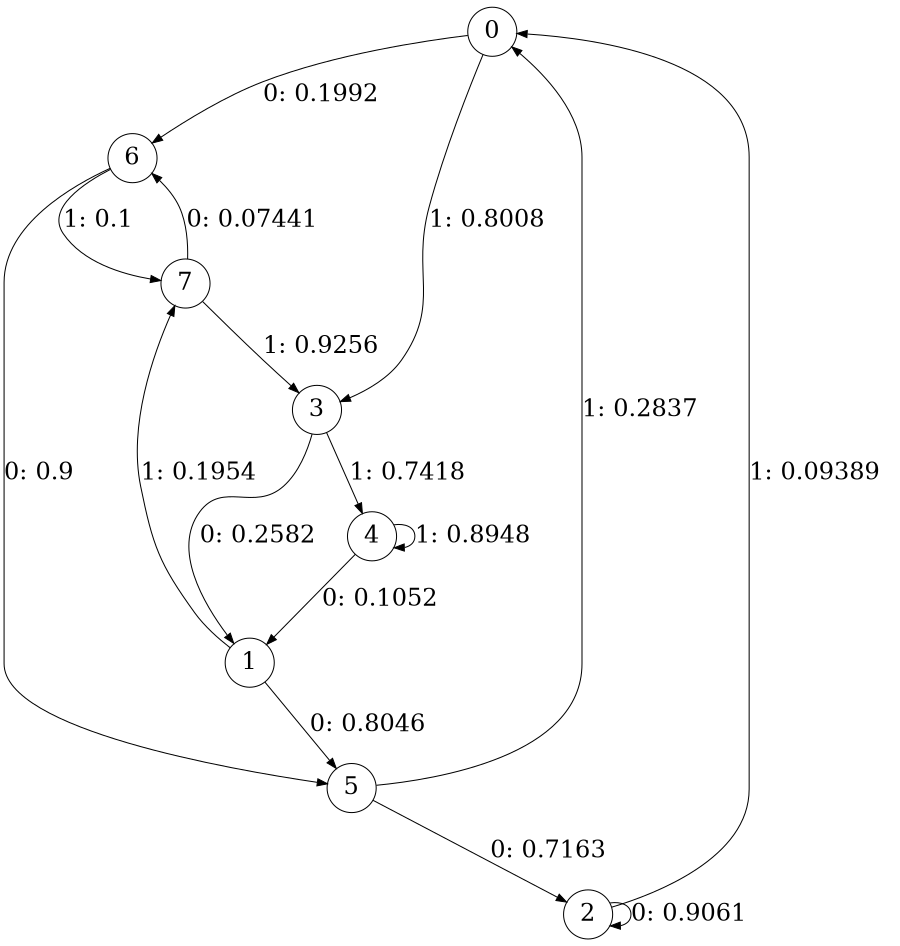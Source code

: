 digraph "ch6faceL3" {
size = "6,8.5";
ratio = "fill";
node [shape = circle];
node [fontsize = 24];
edge [fontsize = 24];
0 -> 6 [label = "0: 0.1992   "];
0 -> 3 [label = "1: 0.8008   "];
1 -> 5 [label = "0: 0.8046   "];
1 -> 7 [label = "1: 0.1954   "];
2 -> 2 [label = "0: 0.9061   "];
2 -> 0 [label = "1: 0.09389  "];
3 -> 1 [label = "0: 0.2582   "];
3 -> 4 [label = "1: 0.7418   "];
4 -> 1 [label = "0: 0.1052   "];
4 -> 4 [label = "1: 0.8948   "];
5 -> 2 [label = "0: 0.7163   "];
5 -> 0 [label = "1: 0.2837   "];
6 -> 5 [label = "0: 0.9      "];
6 -> 7 [label = "1: 0.1      "];
7 -> 6 [label = "0: 0.07441  "];
7 -> 3 [label = "1: 0.9256   "];
}